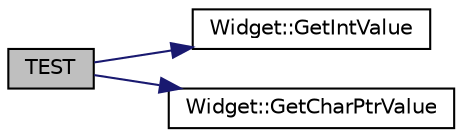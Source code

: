 digraph "TEST"
{
  edge [fontname="Helvetica",fontsize="10",labelfontname="Helvetica",labelfontsize="10"];
  node [fontname="Helvetica",fontsize="10",shape=record];
  rankdir="LR";
  Node4 [label="TEST",height=0.2,width=0.4,color="black", fillcolor="grey75", style="filled", fontcolor="black"];
  Node4 -> Node5 [color="midnightblue",fontsize="10",style="solid",fontname="Helvetica"];
  Node5 [label="Widget::GetIntValue",height=0.2,width=0.4,color="black", fillcolor="white", style="filled",URL="$dd/d6a/class_widget.html#a15e7d0423020a7a98063a749fb97bdd3"];
  Node4 -> Node6 [color="midnightblue",fontsize="10",style="solid",fontname="Helvetica"];
  Node6 [label="Widget::GetCharPtrValue",height=0.2,width=0.4,color="black", fillcolor="white", style="filled",URL="$dd/d6a/class_widget.html#a50791a556979f22f5593383143c7f815"];
}
